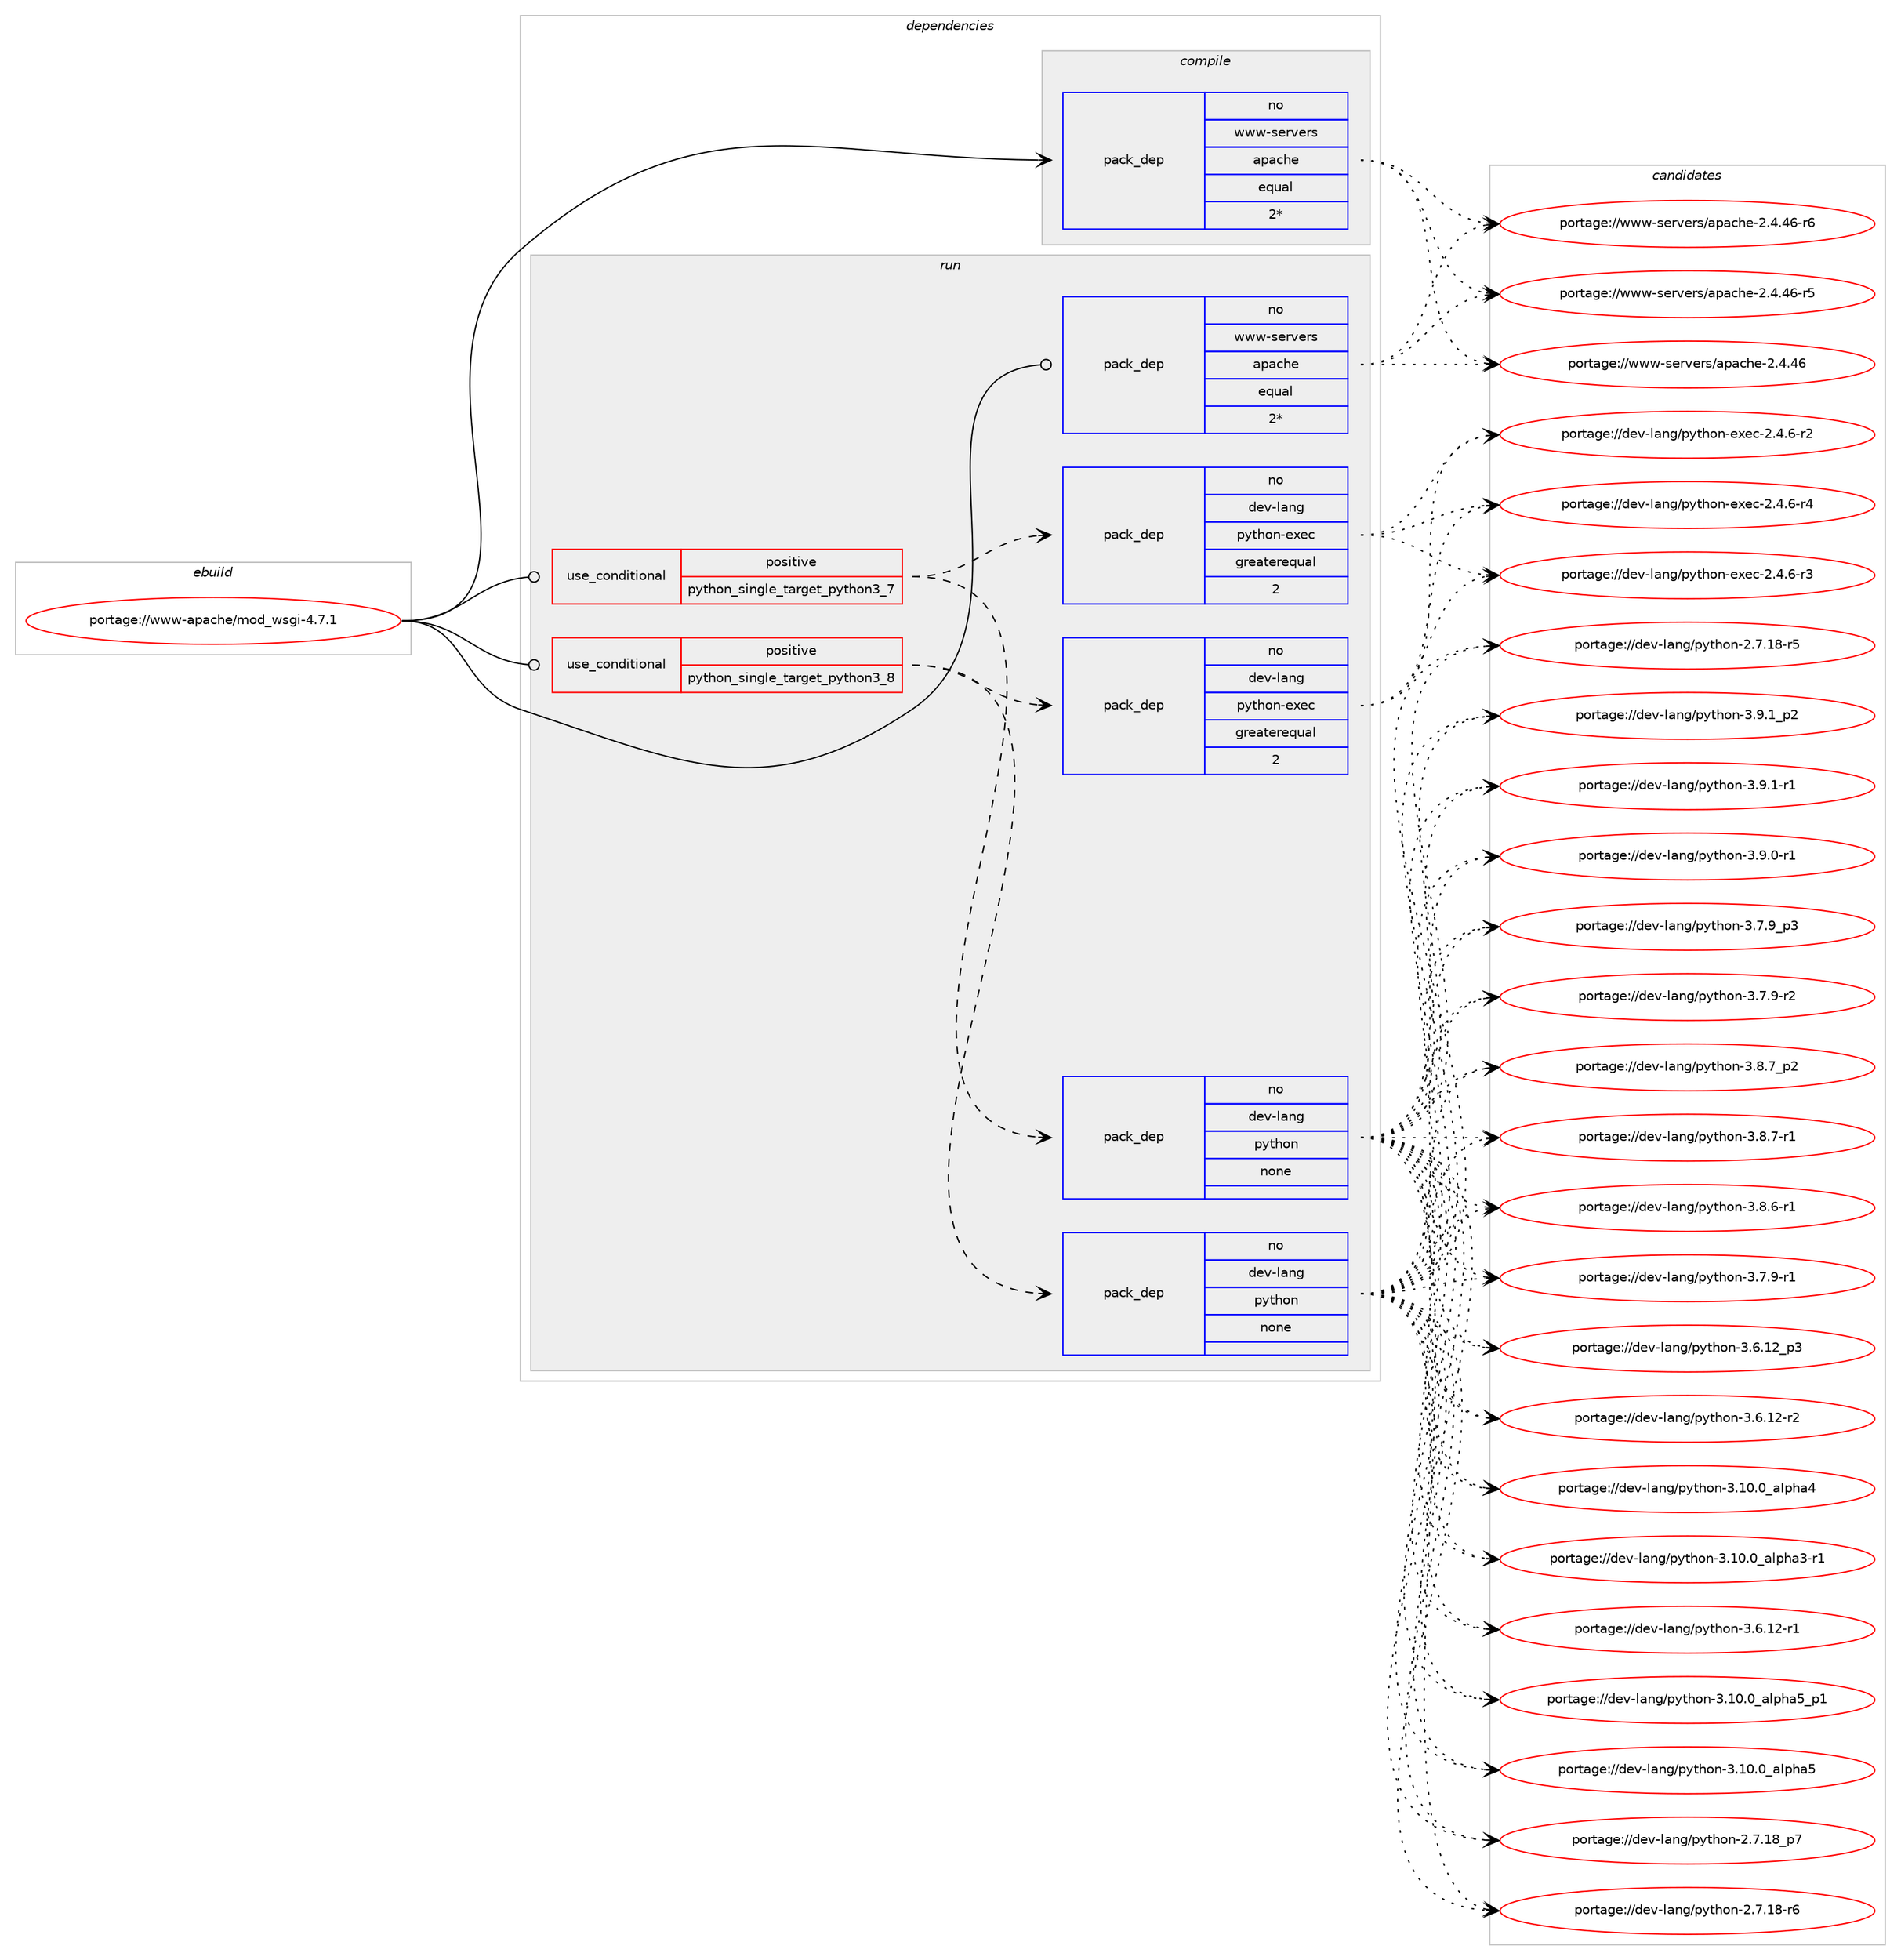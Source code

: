 digraph prolog {

# *************
# Graph options
# *************

newrank=true;
concentrate=true;
compound=true;
graph [rankdir=LR,fontname=Helvetica,fontsize=10,ranksep=1.5];#, ranksep=2.5, nodesep=0.2];
edge  [arrowhead=vee];
node  [fontname=Helvetica,fontsize=10];

# **********
# The ebuild
# **********

subgraph cluster_leftcol {
color=gray;
rank=same;
label=<<i>ebuild</i>>;
id [label="portage://www-apache/mod_wsgi-4.7.1", color=red, width=4, href="../www-apache/mod_wsgi-4.7.1.svg"];
}

# ****************
# The dependencies
# ****************

subgraph cluster_midcol {
color=gray;
label=<<i>dependencies</i>>;
subgraph cluster_compile {
fillcolor="#eeeeee";
style=filled;
label=<<i>compile</i>>;
subgraph pack2347 {
dependency2855 [label=<<TABLE BORDER="0" CELLBORDER="1" CELLSPACING="0" CELLPADDING="4" WIDTH="220"><TR><TD ROWSPAN="6" CELLPADDING="30">pack_dep</TD></TR><TR><TD WIDTH="110">no</TD></TR><TR><TD>www-servers</TD></TR><TR><TD>apache</TD></TR><TR><TD>equal</TD></TR><TR><TD>2*</TD></TR></TABLE>>, shape=none, color=blue];
}
id:e -> dependency2855:w [weight=20,style="solid",arrowhead="vee"];
}
subgraph cluster_compileandrun {
fillcolor="#eeeeee";
style=filled;
label=<<i>compile and run</i>>;
}
subgraph cluster_run {
fillcolor="#eeeeee";
style=filled;
label=<<i>run</i>>;
subgraph cond466 {
dependency2856 [label=<<TABLE BORDER="0" CELLBORDER="1" CELLSPACING="0" CELLPADDING="4"><TR><TD ROWSPAN="3" CELLPADDING="10">use_conditional</TD></TR><TR><TD>positive</TD></TR><TR><TD>python_single_target_python3_7</TD></TR></TABLE>>, shape=none, color=red];
subgraph pack2348 {
dependency2857 [label=<<TABLE BORDER="0" CELLBORDER="1" CELLSPACING="0" CELLPADDING="4" WIDTH="220"><TR><TD ROWSPAN="6" CELLPADDING="30">pack_dep</TD></TR><TR><TD WIDTH="110">no</TD></TR><TR><TD>dev-lang</TD></TR><TR><TD>python</TD></TR><TR><TD>none</TD></TR><TR><TD></TD></TR></TABLE>>, shape=none, color=blue];
}
dependency2856:e -> dependency2857:w [weight=20,style="dashed",arrowhead="vee"];
subgraph pack2349 {
dependency2858 [label=<<TABLE BORDER="0" CELLBORDER="1" CELLSPACING="0" CELLPADDING="4" WIDTH="220"><TR><TD ROWSPAN="6" CELLPADDING="30">pack_dep</TD></TR><TR><TD WIDTH="110">no</TD></TR><TR><TD>dev-lang</TD></TR><TR><TD>python-exec</TD></TR><TR><TD>greaterequal</TD></TR><TR><TD>2</TD></TR></TABLE>>, shape=none, color=blue];
}
dependency2856:e -> dependency2858:w [weight=20,style="dashed",arrowhead="vee"];
}
id:e -> dependency2856:w [weight=20,style="solid",arrowhead="odot"];
subgraph cond467 {
dependency2859 [label=<<TABLE BORDER="0" CELLBORDER="1" CELLSPACING="0" CELLPADDING="4"><TR><TD ROWSPAN="3" CELLPADDING="10">use_conditional</TD></TR><TR><TD>positive</TD></TR><TR><TD>python_single_target_python3_8</TD></TR></TABLE>>, shape=none, color=red];
subgraph pack2350 {
dependency2860 [label=<<TABLE BORDER="0" CELLBORDER="1" CELLSPACING="0" CELLPADDING="4" WIDTH="220"><TR><TD ROWSPAN="6" CELLPADDING="30">pack_dep</TD></TR><TR><TD WIDTH="110">no</TD></TR><TR><TD>dev-lang</TD></TR><TR><TD>python</TD></TR><TR><TD>none</TD></TR><TR><TD></TD></TR></TABLE>>, shape=none, color=blue];
}
dependency2859:e -> dependency2860:w [weight=20,style="dashed",arrowhead="vee"];
subgraph pack2351 {
dependency2861 [label=<<TABLE BORDER="0" CELLBORDER="1" CELLSPACING="0" CELLPADDING="4" WIDTH="220"><TR><TD ROWSPAN="6" CELLPADDING="30">pack_dep</TD></TR><TR><TD WIDTH="110">no</TD></TR><TR><TD>dev-lang</TD></TR><TR><TD>python-exec</TD></TR><TR><TD>greaterequal</TD></TR><TR><TD>2</TD></TR></TABLE>>, shape=none, color=blue];
}
dependency2859:e -> dependency2861:w [weight=20,style="dashed",arrowhead="vee"];
}
id:e -> dependency2859:w [weight=20,style="solid",arrowhead="odot"];
subgraph pack2352 {
dependency2862 [label=<<TABLE BORDER="0" CELLBORDER="1" CELLSPACING="0" CELLPADDING="4" WIDTH="220"><TR><TD ROWSPAN="6" CELLPADDING="30">pack_dep</TD></TR><TR><TD WIDTH="110">no</TD></TR><TR><TD>www-servers</TD></TR><TR><TD>apache</TD></TR><TR><TD>equal</TD></TR><TR><TD>2*</TD></TR></TABLE>>, shape=none, color=blue];
}
id:e -> dependency2862:w [weight=20,style="solid",arrowhead="odot"];
}
}

# **************
# The candidates
# **************

subgraph cluster_choices {
rank=same;
color=gray;
label=<<i>candidates</i>>;

subgraph choice2347 {
color=black;
nodesep=1;
choice1191191194511510111411810111411547971129799104101455046524652544511454 [label="portage://www-servers/apache-2.4.46-r6", color=red, width=4,href="../www-servers/apache-2.4.46-r6.svg"];
choice1191191194511510111411810111411547971129799104101455046524652544511453 [label="portage://www-servers/apache-2.4.46-r5", color=red, width=4,href="../www-servers/apache-2.4.46-r5.svg"];
choice119119119451151011141181011141154797112979910410145504652465254 [label="portage://www-servers/apache-2.4.46", color=red, width=4,href="../www-servers/apache-2.4.46.svg"];
dependency2855:e -> choice1191191194511510111411810111411547971129799104101455046524652544511454:w [style=dotted,weight="100"];
dependency2855:e -> choice1191191194511510111411810111411547971129799104101455046524652544511453:w [style=dotted,weight="100"];
dependency2855:e -> choice119119119451151011141181011141154797112979910410145504652465254:w [style=dotted,weight="100"];
}
subgraph choice2348 {
color=black;
nodesep=1;
choice1001011184510897110103471121211161041111104551465746499511250 [label="portage://dev-lang/python-3.9.1_p2", color=red, width=4,href="../dev-lang/python-3.9.1_p2.svg"];
choice1001011184510897110103471121211161041111104551465746494511449 [label="portage://dev-lang/python-3.9.1-r1", color=red, width=4,href="../dev-lang/python-3.9.1-r1.svg"];
choice1001011184510897110103471121211161041111104551465746484511449 [label="portage://dev-lang/python-3.9.0-r1", color=red, width=4,href="../dev-lang/python-3.9.0-r1.svg"];
choice1001011184510897110103471121211161041111104551465646559511250 [label="portage://dev-lang/python-3.8.7_p2", color=red, width=4,href="../dev-lang/python-3.8.7_p2.svg"];
choice1001011184510897110103471121211161041111104551465646554511449 [label="portage://dev-lang/python-3.8.7-r1", color=red, width=4,href="../dev-lang/python-3.8.7-r1.svg"];
choice1001011184510897110103471121211161041111104551465646544511449 [label="portage://dev-lang/python-3.8.6-r1", color=red, width=4,href="../dev-lang/python-3.8.6-r1.svg"];
choice1001011184510897110103471121211161041111104551465546579511251 [label="portage://dev-lang/python-3.7.9_p3", color=red, width=4,href="../dev-lang/python-3.7.9_p3.svg"];
choice1001011184510897110103471121211161041111104551465546574511450 [label="portage://dev-lang/python-3.7.9-r2", color=red, width=4,href="../dev-lang/python-3.7.9-r2.svg"];
choice1001011184510897110103471121211161041111104551465546574511449 [label="portage://dev-lang/python-3.7.9-r1", color=red, width=4,href="../dev-lang/python-3.7.9-r1.svg"];
choice100101118451089711010347112121116104111110455146544649509511251 [label="portage://dev-lang/python-3.6.12_p3", color=red, width=4,href="../dev-lang/python-3.6.12_p3.svg"];
choice100101118451089711010347112121116104111110455146544649504511450 [label="portage://dev-lang/python-3.6.12-r2", color=red, width=4,href="../dev-lang/python-3.6.12-r2.svg"];
choice100101118451089711010347112121116104111110455146544649504511449 [label="portage://dev-lang/python-3.6.12-r1", color=red, width=4,href="../dev-lang/python-3.6.12-r1.svg"];
choice10010111845108971101034711212111610411111045514649484648959710811210497539511249 [label="portage://dev-lang/python-3.10.0_alpha5_p1", color=red, width=4,href="../dev-lang/python-3.10.0_alpha5_p1.svg"];
choice1001011184510897110103471121211161041111104551464948464895971081121049753 [label="portage://dev-lang/python-3.10.0_alpha5", color=red, width=4,href="../dev-lang/python-3.10.0_alpha5.svg"];
choice1001011184510897110103471121211161041111104551464948464895971081121049752 [label="portage://dev-lang/python-3.10.0_alpha4", color=red, width=4,href="../dev-lang/python-3.10.0_alpha4.svg"];
choice10010111845108971101034711212111610411111045514649484648959710811210497514511449 [label="portage://dev-lang/python-3.10.0_alpha3-r1", color=red, width=4,href="../dev-lang/python-3.10.0_alpha3-r1.svg"];
choice100101118451089711010347112121116104111110455046554649569511255 [label="portage://dev-lang/python-2.7.18_p7", color=red, width=4,href="../dev-lang/python-2.7.18_p7.svg"];
choice100101118451089711010347112121116104111110455046554649564511454 [label="portage://dev-lang/python-2.7.18-r6", color=red, width=4,href="../dev-lang/python-2.7.18-r6.svg"];
choice100101118451089711010347112121116104111110455046554649564511453 [label="portage://dev-lang/python-2.7.18-r5", color=red, width=4,href="../dev-lang/python-2.7.18-r5.svg"];
dependency2857:e -> choice1001011184510897110103471121211161041111104551465746499511250:w [style=dotted,weight="100"];
dependency2857:e -> choice1001011184510897110103471121211161041111104551465746494511449:w [style=dotted,weight="100"];
dependency2857:e -> choice1001011184510897110103471121211161041111104551465746484511449:w [style=dotted,weight="100"];
dependency2857:e -> choice1001011184510897110103471121211161041111104551465646559511250:w [style=dotted,weight="100"];
dependency2857:e -> choice1001011184510897110103471121211161041111104551465646554511449:w [style=dotted,weight="100"];
dependency2857:e -> choice1001011184510897110103471121211161041111104551465646544511449:w [style=dotted,weight="100"];
dependency2857:e -> choice1001011184510897110103471121211161041111104551465546579511251:w [style=dotted,weight="100"];
dependency2857:e -> choice1001011184510897110103471121211161041111104551465546574511450:w [style=dotted,weight="100"];
dependency2857:e -> choice1001011184510897110103471121211161041111104551465546574511449:w [style=dotted,weight="100"];
dependency2857:e -> choice100101118451089711010347112121116104111110455146544649509511251:w [style=dotted,weight="100"];
dependency2857:e -> choice100101118451089711010347112121116104111110455146544649504511450:w [style=dotted,weight="100"];
dependency2857:e -> choice100101118451089711010347112121116104111110455146544649504511449:w [style=dotted,weight="100"];
dependency2857:e -> choice10010111845108971101034711212111610411111045514649484648959710811210497539511249:w [style=dotted,weight="100"];
dependency2857:e -> choice1001011184510897110103471121211161041111104551464948464895971081121049753:w [style=dotted,weight="100"];
dependency2857:e -> choice1001011184510897110103471121211161041111104551464948464895971081121049752:w [style=dotted,weight="100"];
dependency2857:e -> choice10010111845108971101034711212111610411111045514649484648959710811210497514511449:w [style=dotted,weight="100"];
dependency2857:e -> choice100101118451089711010347112121116104111110455046554649569511255:w [style=dotted,weight="100"];
dependency2857:e -> choice100101118451089711010347112121116104111110455046554649564511454:w [style=dotted,weight="100"];
dependency2857:e -> choice100101118451089711010347112121116104111110455046554649564511453:w [style=dotted,weight="100"];
}
subgraph choice2349 {
color=black;
nodesep=1;
choice10010111845108971101034711212111610411111045101120101994550465246544511452 [label="portage://dev-lang/python-exec-2.4.6-r4", color=red, width=4,href="../dev-lang/python-exec-2.4.6-r4.svg"];
choice10010111845108971101034711212111610411111045101120101994550465246544511451 [label="portage://dev-lang/python-exec-2.4.6-r3", color=red, width=4,href="../dev-lang/python-exec-2.4.6-r3.svg"];
choice10010111845108971101034711212111610411111045101120101994550465246544511450 [label="portage://dev-lang/python-exec-2.4.6-r2", color=red, width=4,href="../dev-lang/python-exec-2.4.6-r2.svg"];
dependency2858:e -> choice10010111845108971101034711212111610411111045101120101994550465246544511452:w [style=dotted,weight="100"];
dependency2858:e -> choice10010111845108971101034711212111610411111045101120101994550465246544511451:w [style=dotted,weight="100"];
dependency2858:e -> choice10010111845108971101034711212111610411111045101120101994550465246544511450:w [style=dotted,weight="100"];
}
subgraph choice2350 {
color=black;
nodesep=1;
choice1001011184510897110103471121211161041111104551465746499511250 [label="portage://dev-lang/python-3.9.1_p2", color=red, width=4,href="../dev-lang/python-3.9.1_p2.svg"];
choice1001011184510897110103471121211161041111104551465746494511449 [label="portage://dev-lang/python-3.9.1-r1", color=red, width=4,href="../dev-lang/python-3.9.1-r1.svg"];
choice1001011184510897110103471121211161041111104551465746484511449 [label="portage://dev-lang/python-3.9.0-r1", color=red, width=4,href="../dev-lang/python-3.9.0-r1.svg"];
choice1001011184510897110103471121211161041111104551465646559511250 [label="portage://dev-lang/python-3.8.7_p2", color=red, width=4,href="../dev-lang/python-3.8.7_p2.svg"];
choice1001011184510897110103471121211161041111104551465646554511449 [label="portage://dev-lang/python-3.8.7-r1", color=red, width=4,href="../dev-lang/python-3.8.7-r1.svg"];
choice1001011184510897110103471121211161041111104551465646544511449 [label="portage://dev-lang/python-3.8.6-r1", color=red, width=4,href="../dev-lang/python-3.8.6-r1.svg"];
choice1001011184510897110103471121211161041111104551465546579511251 [label="portage://dev-lang/python-3.7.9_p3", color=red, width=4,href="../dev-lang/python-3.7.9_p3.svg"];
choice1001011184510897110103471121211161041111104551465546574511450 [label="portage://dev-lang/python-3.7.9-r2", color=red, width=4,href="../dev-lang/python-3.7.9-r2.svg"];
choice1001011184510897110103471121211161041111104551465546574511449 [label="portage://dev-lang/python-3.7.9-r1", color=red, width=4,href="../dev-lang/python-3.7.9-r1.svg"];
choice100101118451089711010347112121116104111110455146544649509511251 [label="portage://dev-lang/python-3.6.12_p3", color=red, width=4,href="../dev-lang/python-3.6.12_p3.svg"];
choice100101118451089711010347112121116104111110455146544649504511450 [label="portage://dev-lang/python-3.6.12-r2", color=red, width=4,href="../dev-lang/python-3.6.12-r2.svg"];
choice100101118451089711010347112121116104111110455146544649504511449 [label="portage://dev-lang/python-3.6.12-r1", color=red, width=4,href="../dev-lang/python-3.6.12-r1.svg"];
choice10010111845108971101034711212111610411111045514649484648959710811210497539511249 [label="portage://dev-lang/python-3.10.0_alpha5_p1", color=red, width=4,href="../dev-lang/python-3.10.0_alpha5_p1.svg"];
choice1001011184510897110103471121211161041111104551464948464895971081121049753 [label="portage://dev-lang/python-3.10.0_alpha5", color=red, width=4,href="../dev-lang/python-3.10.0_alpha5.svg"];
choice1001011184510897110103471121211161041111104551464948464895971081121049752 [label="portage://dev-lang/python-3.10.0_alpha4", color=red, width=4,href="../dev-lang/python-3.10.0_alpha4.svg"];
choice10010111845108971101034711212111610411111045514649484648959710811210497514511449 [label="portage://dev-lang/python-3.10.0_alpha3-r1", color=red, width=4,href="../dev-lang/python-3.10.0_alpha3-r1.svg"];
choice100101118451089711010347112121116104111110455046554649569511255 [label="portage://dev-lang/python-2.7.18_p7", color=red, width=4,href="../dev-lang/python-2.7.18_p7.svg"];
choice100101118451089711010347112121116104111110455046554649564511454 [label="portage://dev-lang/python-2.7.18-r6", color=red, width=4,href="../dev-lang/python-2.7.18-r6.svg"];
choice100101118451089711010347112121116104111110455046554649564511453 [label="portage://dev-lang/python-2.7.18-r5", color=red, width=4,href="../dev-lang/python-2.7.18-r5.svg"];
dependency2860:e -> choice1001011184510897110103471121211161041111104551465746499511250:w [style=dotted,weight="100"];
dependency2860:e -> choice1001011184510897110103471121211161041111104551465746494511449:w [style=dotted,weight="100"];
dependency2860:e -> choice1001011184510897110103471121211161041111104551465746484511449:w [style=dotted,weight="100"];
dependency2860:e -> choice1001011184510897110103471121211161041111104551465646559511250:w [style=dotted,weight="100"];
dependency2860:e -> choice1001011184510897110103471121211161041111104551465646554511449:w [style=dotted,weight="100"];
dependency2860:e -> choice1001011184510897110103471121211161041111104551465646544511449:w [style=dotted,weight="100"];
dependency2860:e -> choice1001011184510897110103471121211161041111104551465546579511251:w [style=dotted,weight="100"];
dependency2860:e -> choice1001011184510897110103471121211161041111104551465546574511450:w [style=dotted,weight="100"];
dependency2860:e -> choice1001011184510897110103471121211161041111104551465546574511449:w [style=dotted,weight="100"];
dependency2860:e -> choice100101118451089711010347112121116104111110455146544649509511251:w [style=dotted,weight="100"];
dependency2860:e -> choice100101118451089711010347112121116104111110455146544649504511450:w [style=dotted,weight="100"];
dependency2860:e -> choice100101118451089711010347112121116104111110455146544649504511449:w [style=dotted,weight="100"];
dependency2860:e -> choice10010111845108971101034711212111610411111045514649484648959710811210497539511249:w [style=dotted,weight="100"];
dependency2860:e -> choice1001011184510897110103471121211161041111104551464948464895971081121049753:w [style=dotted,weight="100"];
dependency2860:e -> choice1001011184510897110103471121211161041111104551464948464895971081121049752:w [style=dotted,weight="100"];
dependency2860:e -> choice10010111845108971101034711212111610411111045514649484648959710811210497514511449:w [style=dotted,weight="100"];
dependency2860:e -> choice100101118451089711010347112121116104111110455046554649569511255:w [style=dotted,weight="100"];
dependency2860:e -> choice100101118451089711010347112121116104111110455046554649564511454:w [style=dotted,weight="100"];
dependency2860:e -> choice100101118451089711010347112121116104111110455046554649564511453:w [style=dotted,weight="100"];
}
subgraph choice2351 {
color=black;
nodesep=1;
choice10010111845108971101034711212111610411111045101120101994550465246544511452 [label="portage://dev-lang/python-exec-2.4.6-r4", color=red, width=4,href="../dev-lang/python-exec-2.4.6-r4.svg"];
choice10010111845108971101034711212111610411111045101120101994550465246544511451 [label="portage://dev-lang/python-exec-2.4.6-r3", color=red, width=4,href="../dev-lang/python-exec-2.4.6-r3.svg"];
choice10010111845108971101034711212111610411111045101120101994550465246544511450 [label="portage://dev-lang/python-exec-2.4.6-r2", color=red, width=4,href="../dev-lang/python-exec-2.4.6-r2.svg"];
dependency2861:e -> choice10010111845108971101034711212111610411111045101120101994550465246544511452:w [style=dotted,weight="100"];
dependency2861:e -> choice10010111845108971101034711212111610411111045101120101994550465246544511451:w [style=dotted,weight="100"];
dependency2861:e -> choice10010111845108971101034711212111610411111045101120101994550465246544511450:w [style=dotted,weight="100"];
}
subgraph choice2352 {
color=black;
nodesep=1;
choice1191191194511510111411810111411547971129799104101455046524652544511454 [label="portage://www-servers/apache-2.4.46-r6", color=red, width=4,href="../www-servers/apache-2.4.46-r6.svg"];
choice1191191194511510111411810111411547971129799104101455046524652544511453 [label="portage://www-servers/apache-2.4.46-r5", color=red, width=4,href="../www-servers/apache-2.4.46-r5.svg"];
choice119119119451151011141181011141154797112979910410145504652465254 [label="portage://www-servers/apache-2.4.46", color=red, width=4,href="../www-servers/apache-2.4.46.svg"];
dependency2862:e -> choice1191191194511510111411810111411547971129799104101455046524652544511454:w [style=dotted,weight="100"];
dependency2862:e -> choice1191191194511510111411810111411547971129799104101455046524652544511453:w [style=dotted,weight="100"];
dependency2862:e -> choice119119119451151011141181011141154797112979910410145504652465254:w [style=dotted,weight="100"];
}
}

}

